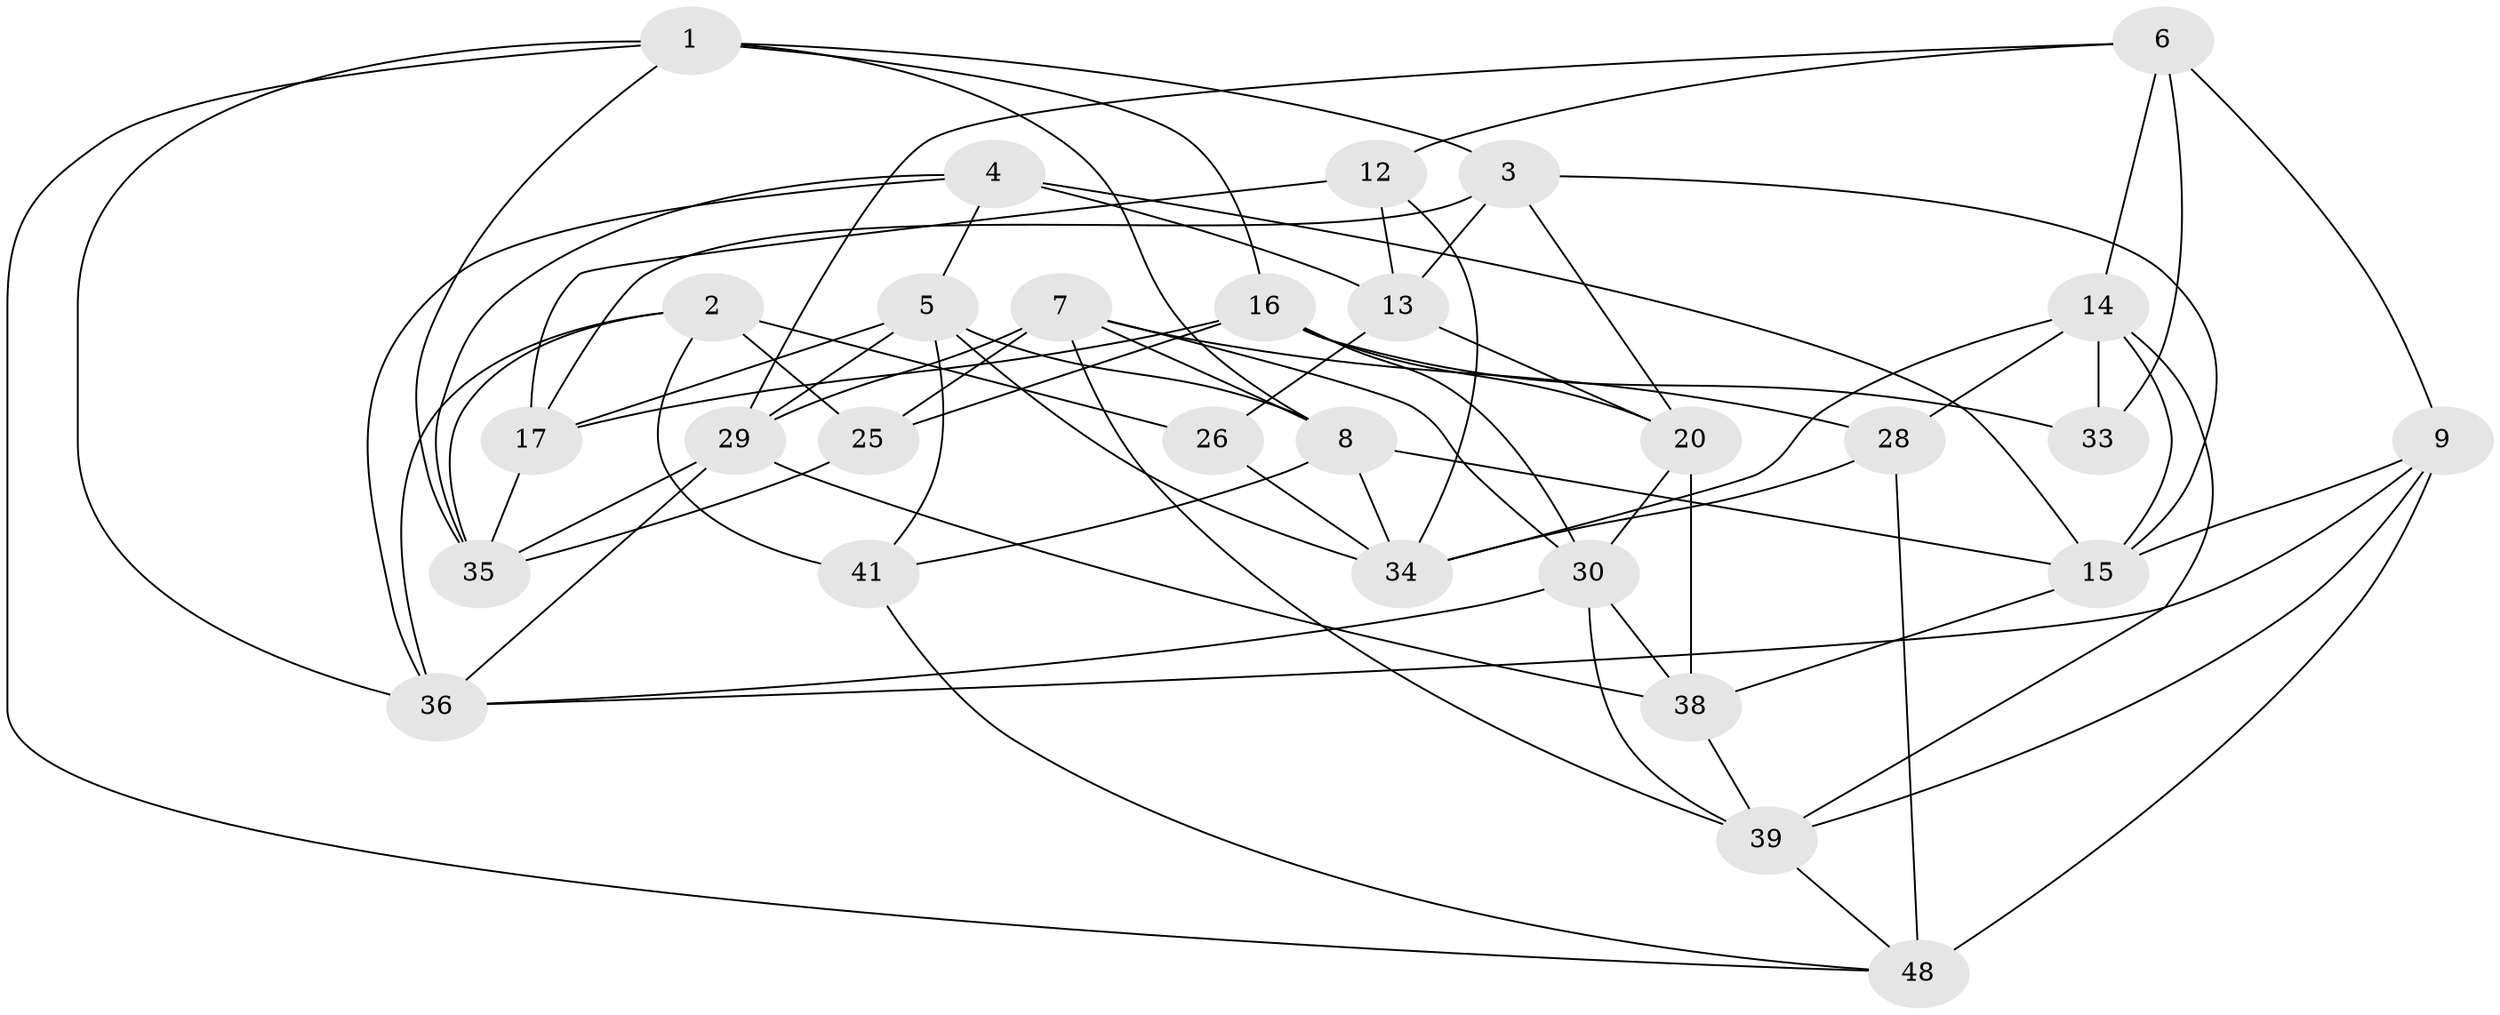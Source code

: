 // original degree distribution, {4: 1.0}
// Generated by graph-tools (version 1.1) at 2025/42/03/06/25 10:42:18]
// undirected, 29 vertices, 75 edges
graph export_dot {
graph [start="1"]
  node [color=gray90,style=filled];
  1 [super="+23"];
  2 [super="+27"];
  3 [super="+19"];
  4 [super="+10"];
  5 [super="+18"];
  6 [super="+11"];
  7 [super="+42"];
  8 [super="+21"];
  9 [super="+32"];
  12;
  13 [super="+40"];
  14 [super="+22"];
  15 [super="+44"];
  16 [super="+52"];
  17 [super="+24"];
  20 [super="+31"];
  25;
  26;
  28;
  29 [super="+49"];
  30 [super="+37"];
  33;
  34 [super="+45"];
  35 [super="+50"];
  36 [super="+46"];
  38 [super="+47"];
  39 [super="+43"];
  41;
  48 [super="+51"];
  1 -- 16;
  1 -- 3;
  1 -- 8;
  1 -- 48;
  1 -- 36;
  1 -- 35;
  2 -- 25;
  2 -- 26 [weight=2];
  2 -- 41;
  2 -- 36;
  2 -- 35;
  3 -- 17 [weight=2];
  3 -- 20;
  3 -- 15;
  3 -- 13;
  4 -- 35;
  4 -- 36;
  4 -- 13 [weight=2];
  4 -- 5;
  4 -- 15;
  5 -- 41;
  5 -- 34;
  5 -- 8;
  5 -- 17;
  5 -- 29;
  6 -- 12;
  6 -- 33 [weight=2];
  6 -- 29;
  6 -- 9;
  6 -- 14;
  7 -- 8;
  7 -- 39;
  7 -- 30;
  7 -- 25;
  7 -- 28;
  7 -- 29;
  8 -- 15;
  8 -- 41;
  8 -- 34;
  9 -- 48 [weight=2];
  9 -- 36;
  9 -- 39;
  9 -- 15;
  12 -- 13;
  12 -- 34;
  12 -- 17;
  13 -- 20;
  13 -- 26;
  14 -- 33;
  14 -- 28;
  14 -- 15;
  14 -- 34;
  14 -- 39;
  15 -- 38;
  16 -- 33;
  16 -- 17;
  16 -- 25;
  16 -- 20;
  16 -- 30;
  17 -- 35;
  20 -- 38 [weight=2];
  20 -- 30;
  25 -- 35;
  26 -- 34;
  28 -- 48;
  28 -- 34;
  29 -- 35;
  29 -- 36;
  29 -- 38;
  30 -- 39;
  30 -- 36;
  30 -- 38;
  38 -- 39;
  39 -- 48;
  41 -- 48;
}
